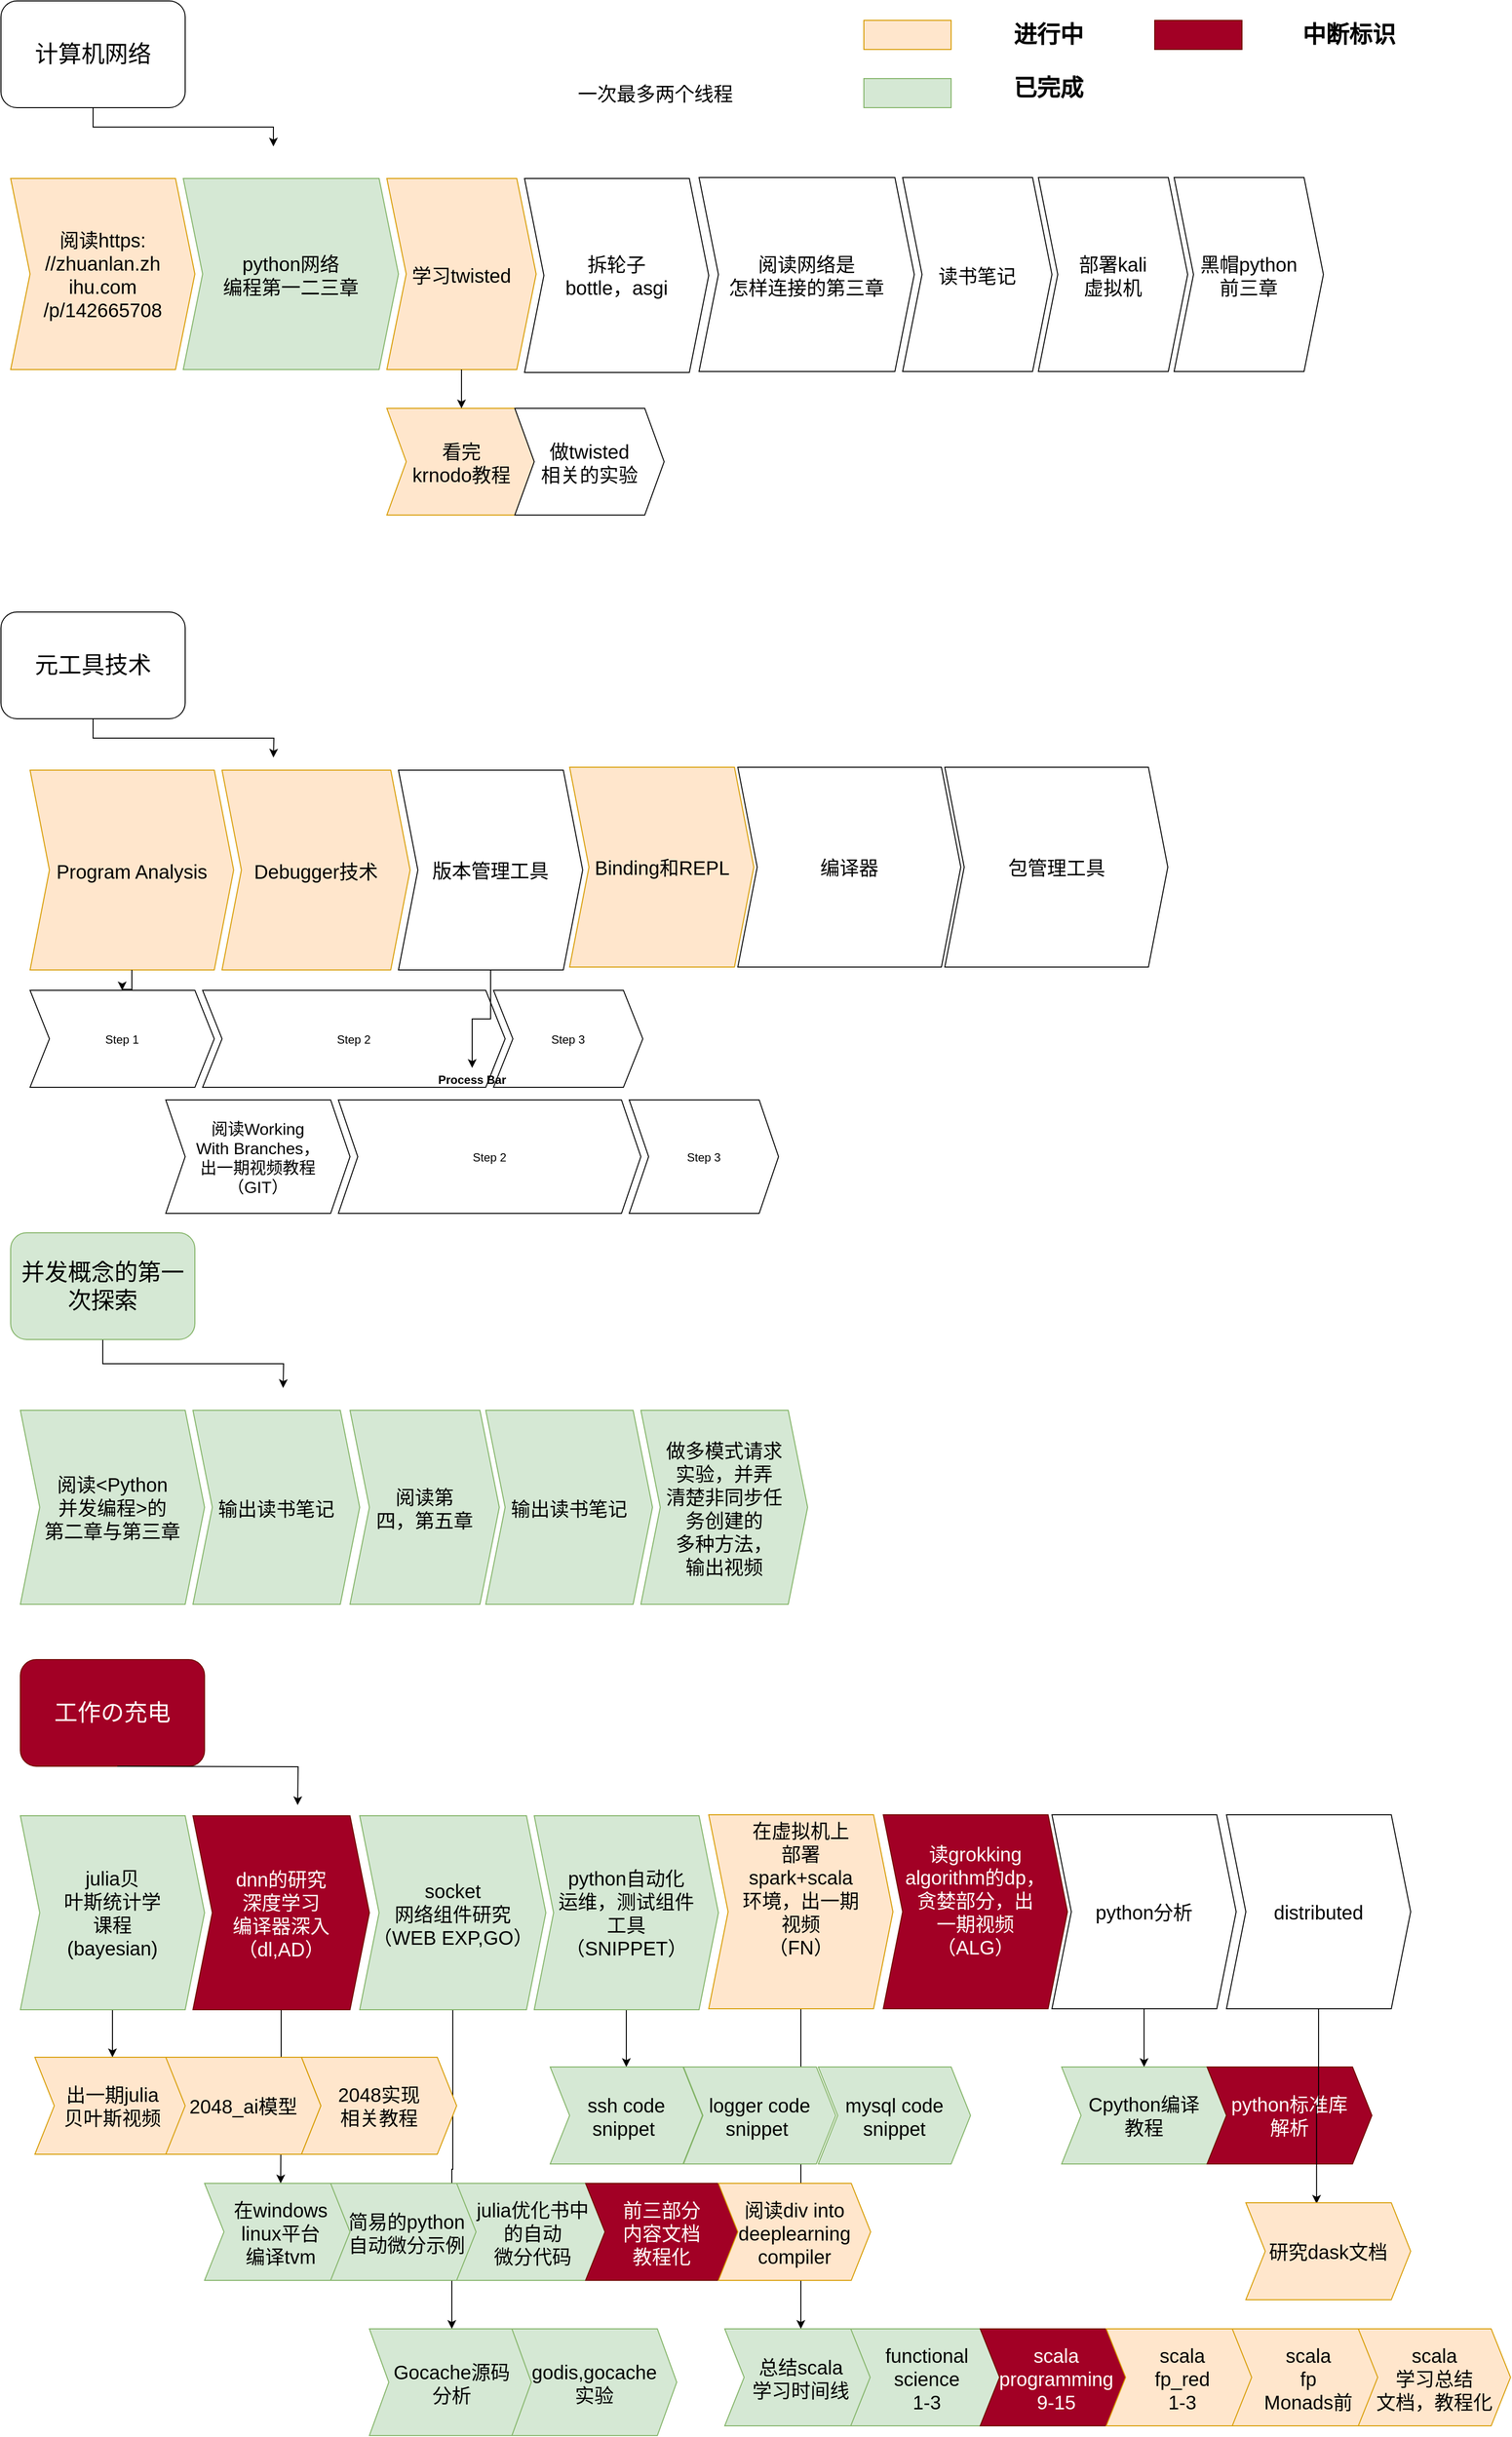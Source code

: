 <mxfile version="21.2.1" type="github" pages="2">
  <diagram id="gqrAPQSGs6m91VuGfRIM" name="零散任务">
    <mxGraphModel dx="2074" dy="1068" grid="1" gridSize="10" guides="1" tooltips="1" connect="1" arrows="1" fold="1" page="1" pageScale="1" pageWidth="2339" pageHeight="3300" math="0" shadow="0">
      <root>
        <mxCell id="0" />
        <mxCell id="1" parent="0" />
        <mxCell id="Wlz0abQoxIl_LB6TaBgo-8" style="edgeStyle=orthogonalEdgeStyle;rounded=0;orthogonalLoop=1;jettySize=auto;html=1;exitX=0.5;exitY=1;exitDx=0;exitDy=0;" parent="1" source="Wlz0abQoxIl_LB6TaBgo-2" target="Wlz0abQoxIl_LB6TaBgo-3" edge="1">
          <mxGeometry relative="1" as="geometry" />
        </mxCell>
        <mxCell id="Wlz0abQoxIl_LB6TaBgo-2" value="&lt;span style=&quot;font-size: 24px&quot;&gt;计算机网络&lt;/span&gt;" style="rounded=1;whiteSpace=wrap;html=1;" parent="1" vertex="1">
          <mxGeometry x="10" y="10" width="190" height="110" as="geometry" />
        </mxCell>
        <mxCell id="Wlz0abQoxIl_LB6TaBgo-3" value="" style="swimlane;childLayout=stackLayout;horizontal=1;fillColor=none;horizontalStack=1;resizeParent=1;resizeParentMax=0;resizeLast=0;collapsible=0;strokeColor=none;stackBorder=10;stackSpacing=-12;resizable=1;align=center;points=[];fontColor=#000000;" parent="1" vertex="1">
          <mxGeometry x="10" y="160" width="562" height="240" as="geometry" />
        </mxCell>
        <mxCell id="Wlz0abQoxIl_LB6TaBgo-4" value="阅读https:&#xa;//zhuanlan.zh&#xa;ihu.com&#xa;/p/142665708" style="shape=step;perimeter=stepPerimeter;fixedSize=1;points=[];whiteSpace=wrap;fontSize=20;fillColor=#ffe6cc;strokeColor=#d79b00;" parent="Wlz0abQoxIl_LB6TaBgo-3" vertex="1">
          <mxGeometry x="10" y="33" width="190" height="197" as="geometry" />
        </mxCell>
        <mxCell id="Wlz0abQoxIl_LB6TaBgo-5" value="python网络&#xa;编程第一二三章" style="shape=step;perimeter=stepPerimeter;fixedSize=1;points=[];fontSize=20;fillColor=#d5e8d4;strokeColor=#82b366;" parent="Wlz0abQoxIl_LB6TaBgo-3" vertex="1">
          <mxGeometry x="188" y="33" width="222" height="197" as="geometry" />
        </mxCell>
        <mxCell id="Wlz0abQoxIl_LB6TaBgo-6" value="学习twisted" style="shape=step;perimeter=stepPerimeter;fixedSize=1;points=[];fontSize=20;fillColor=#ffe6cc;strokeColor=#d79b00;" parent="Wlz0abQoxIl_LB6TaBgo-3" vertex="1">
          <mxGeometry x="398" y="33" width="154" height="197" as="geometry" />
        </mxCell>
        <mxCell id="Wlz0abQoxIl_LB6TaBgo-9" value="" style="swimlane;childLayout=stackLayout;horizontal=1;fillColor=none;horizontalStack=1;resizeParent=1;resizeParentMax=0;resizeLast=0;collapsible=0;strokeColor=none;stackBorder=10;stackSpacing=-12;resizable=1;align=center;points=[];fontColor=#000000;" parent="1" vertex="1">
          <mxGeometry x="540" y="160" width="210" height="243" as="geometry" />
        </mxCell>
        <mxCell id="Wlz0abQoxIl_LB6TaBgo-10" value="拆轮子&#xa;bottle，asgi" style="shape=step;perimeter=stepPerimeter;fixedSize=1;points=[];whiteSpace=wrap;fontSize=20;" parent="Wlz0abQoxIl_LB6TaBgo-9" vertex="1">
          <mxGeometry x="10" y="33" width="190" height="200" as="geometry" />
        </mxCell>
        <mxCell id="Wlz0abQoxIl_LB6TaBgo-14" value="" style="verticalLabelPosition=bottom;verticalAlign=top;html=1;shape=mxgraph.basic.rect;fillColor2=none;strokeWidth=1;size=20;indent=5;fontSize=20;fillColor=#ffe6cc;strokeColor=#d79b00;" parent="1" vertex="1">
          <mxGeometry x="900" y="30" width="90" height="30" as="geometry" />
        </mxCell>
        <mxCell id="Wlz0abQoxIl_LB6TaBgo-15" value="" style="verticalLabelPosition=bottom;verticalAlign=top;html=1;shape=mxgraph.basic.rect;fillColor2=none;strokeWidth=1;size=20;indent=5;fontSize=20;fillColor=#d5e8d4;strokeColor=#82b366;" parent="1" vertex="1">
          <mxGeometry x="900" y="90" width="90" height="30" as="geometry" />
        </mxCell>
        <mxCell id="Wlz0abQoxIl_LB6TaBgo-16" value="进行中" style="text;strokeColor=none;fillColor=none;html=1;fontSize=24;fontStyle=1;verticalAlign=middle;align=center;" parent="1" vertex="1">
          <mxGeometry x="1040" y="25" width="100" height="40" as="geometry" />
        </mxCell>
        <mxCell id="Wlz0abQoxIl_LB6TaBgo-17" value="已完成" style="text;strokeColor=none;fillColor=none;html=1;fontSize=24;fontStyle=1;verticalAlign=middle;align=center;" parent="1" vertex="1">
          <mxGeometry x="1040" y="80" width="100" height="40" as="geometry" />
        </mxCell>
        <mxCell id="Wlz0abQoxIl_LB6TaBgo-18" style="edgeStyle=orthogonalEdgeStyle;rounded=0;orthogonalLoop=1;jettySize=auto;html=1;exitX=0.5;exitY=1;exitDx=0;exitDy=0;" parent="1" source="Wlz0abQoxIl_LB6TaBgo-19" edge="1">
          <mxGeometry relative="1" as="geometry">
            <mxPoint x="301" y="1440" as="targetPoint" />
          </mxGeometry>
        </mxCell>
        <mxCell id="Wlz0abQoxIl_LB6TaBgo-19" value="&lt;font style=&quot;font-size: 24px&quot;&gt;并发概念的第一次探索&lt;/font&gt;" style="rounded=1;whiteSpace=wrap;html=1;fillColor=#d5e8d4;strokeColor=#82b366;" parent="1" vertex="1">
          <mxGeometry x="20" y="1280" width="190" height="110" as="geometry" />
        </mxCell>
        <mxCell id="Wlz0abQoxIl_LB6TaBgo-20" value="阅读&lt;Python&#xa;并发编程&gt;的&#xa;第二章与第三章" style="shape=step;perimeter=stepPerimeter;fixedSize=1;points=[];whiteSpace=wrap;fontSize=20;fillColor=#d5e8d4;strokeColor=#82b366;" parent="1" vertex="1">
          <mxGeometry x="30" y="1463" width="190" height="200" as="geometry" />
        </mxCell>
        <mxCell id="Wlz0abQoxIl_LB6TaBgo-21" value="输出读书笔记" style="shape=step;perimeter=stepPerimeter;fixedSize=1;points=[];fontSize=20;fillColor=#d5e8d4;strokeColor=#82b366;" parent="1" vertex="1">
          <mxGeometry x="208" y="1463" width="172" height="200" as="geometry" />
        </mxCell>
        <mxCell id="Wlz0abQoxIl_LB6TaBgo-22" value="阅读第&#xa;四，第五章" style="shape=step;perimeter=stepPerimeter;fixedSize=1;points=[];fontSize=20;fillColor=#d5e8d4;strokeColor=#82b366;" parent="1" vertex="1">
          <mxGeometry x="370" y="1463" width="154" height="200" as="geometry" />
        </mxCell>
        <mxCell id="Wlz0abQoxIl_LB6TaBgo-23" value="一次最多两个线程" style="text;html=1;strokeColor=none;fillColor=none;align=center;verticalAlign=middle;whiteSpace=wrap;rounded=0;fontSize=20;" parent="1" vertex="1">
          <mxGeometry x="600" y="85" width="170" height="40" as="geometry" />
        </mxCell>
        <mxCell id="Wlz0abQoxIl_LB6TaBgo-24" value="输出读书笔记" style="shape=step;perimeter=stepPerimeter;fixedSize=1;points=[];fontSize=20;fillColor=#d5e8d4;strokeColor=#82b366;" parent="1" vertex="1">
          <mxGeometry x="510" y="1463" width="172" height="200" as="geometry" />
        </mxCell>
        <mxCell id="Wlz0abQoxIl_LB6TaBgo-12" value="读书笔记" style="shape=step;perimeter=stepPerimeter;fixedSize=1;points=[];fontSize=20;" parent="1" vertex="1">
          <mxGeometry x="940" y="192" width="154" height="200" as="geometry" />
        </mxCell>
        <mxCell id="Wlz0abQoxIl_LB6TaBgo-11" value="阅读网络是&#xa;怎样连接的第三章" style="shape=step;perimeter=stepPerimeter;fixedSize=1;points=[];fontSize=20;" parent="1" vertex="1">
          <mxGeometry x="730" y="192" width="222" height="200" as="geometry" />
        </mxCell>
        <mxCell id="DJbt_IODPc80AAWURKYm-1" value="做多模式请求&#xa;实验，并弄&#xa;清楚非同步任&#xa;务创建的&#xa;多种方法，&#xa;输出视频" style="shape=step;perimeter=stepPerimeter;fixedSize=1;points=[];fontSize=20;fillColor=#d5e8d4;strokeColor=#82b366;" parent="1" vertex="1">
          <mxGeometry x="670" y="1463" width="172" height="200" as="geometry" />
        </mxCell>
        <mxCell id="9cEjYyYUEtD3APHigzfH-8" style="edgeStyle=orthogonalEdgeStyle;rounded=0;orthogonalLoop=1;jettySize=auto;html=1;" parent="1" source="sbeo2GzU9574gHaIeoFa-66" target="9cEjYyYUEtD3APHigzfH-5" edge="1">
          <mxGeometry relative="1" as="geometry" />
        </mxCell>
        <mxCell id="sbeo2GzU9574gHaIeoFa-66" value="julia贝&#xa;叶斯统计学&#xa;课程&#xa;(bayesian)" style="shape=step;perimeter=stepPerimeter;fixedSize=1;points=[];whiteSpace=wrap;fontSize=20;fillColor=#d5e8d4;strokeColor=#82b366;" parent="1" vertex="1">
          <mxGeometry x="30" y="1881" width="190" height="200" as="geometry" />
        </mxCell>
        <mxCell id="9cEjYyYUEtD3APHigzfH-13" style="edgeStyle=orthogonalEdgeStyle;rounded=0;orthogonalLoop=1;jettySize=auto;html=1;" parent="1" source="sbeo2GzU9574gHaIeoFa-67" target="9cEjYyYUEtD3APHigzfH-9" edge="1">
          <mxGeometry relative="1" as="geometry" />
        </mxCell>
        <mxCell id="sbeo2GzU9574gHaIeoFa-67" value="dnn的研究&#xa;深度学习&#xa;编译器深入&#xa;（dl,AD）" style="shape=step;perimeter=stepPerimeter;fixedSize=1;points=[];fontSize=20;fillColor=#a20025;strokeColor=#6F0000;fontColor=#ffffff;" parent="1" vertex="1">
          <mxGeometry x="208" y="1881" width="182" height="200" as="geometry" />
        </mxCell>
        <mxCell id="9cEjYyYUEtD3APHigzfH-36" style="edgeStyle=orthogonalEdgeStyle;rounded=0;orthogonalLoop=1;jettySize=auto;html=1;" parent="1" source="sbeo2GzU9574gHaIeoFa-68" target="9cEjYyYUEtD3APHigzfH-35" edge="1">
          <mxGeometry relative="1" as="geometry" />
        </mxCell>
        <mxCell id="sbeo2GzU9574gHaIeoFa-68" value="socket&#xa;网络组件研究&#xa;（WEB EXP,GO）" style="shape=step;perimeter=stepPerimeter;fixedSize=1;points=[];fontSize=20;fillColor=#d5e8d4;strokeColor=#82b366;" parent="1" vertex="1">
          <mxGeometry x="380" y="1881" width="192" height="200" as="geometry" />
        </mxCell>
        <mxCell id="9cEjYyYUEtD3APHigzfH-18" style="edgeStyle=orthogonalEdgeStyle;rounded=0;orthogonalLoop=1;jettySize=auto;html=1;" parent="1" source="sbeo2GzU9574gHaIeoFa-69" target="9cEjYyYUEtD3APHigzfH-17" edge="1">
          <mxGeometry relative="1" as="geometry" />
        </mxCell>
        <mxCell id="sbeo2GzU9574gHaIeoFa-69" value="python自动化&#xa;运维，测试组件&#xa;工具&#xa;（SNIPPET）" style="shape=step;perimeter=stepPerimeter;fixedSize=1;points=[];whiteSpace=wrap;fontSize=20;fillColor=#d5e8d4;strokeColor=#82b366;" parent="1" vertex="1">
          <mxGeometry x="560" y="1881" width="190" height="200" as="geometry" />
        </mxCell>
        <mxCell id="9cEjYyYUEtD3APHigzfH-24" style="edgeStyle=orthogonalEdgeStyle;rounded=0;orthogonalLoop=1;jettySize=auto;html=1;" parent="1" source="sbeo2GzU9574gHaIeoFa-73" target="9cEjYyYUEtD3APHigzfH-23" edge="1">
          <mxGeometry relative="1" as="geometry" />
        </mxCell>
        <mxCell id="sbeo2GzU9574gHaIeoFa-73" value="在虚拟机上&#xa;部署&#xa;spark+scala&#xa;环境，出一期&#xa;视频&#xa;（FN）&#xa;&#xa;" style="shape=step;perimeter=stepPerimeter;fixedSize=1;points=[];whiteSpace=wrap;fontSize=20;fillColor=#ffe6cc;strokeColor=#d79b00;" parent="1" vertex="1">
          <mxGeometry x="740" y="1880" width="190" height="200" as="geometry" />
        </mxCell>
        <mxCell id="sbeo2GzU9574gHaIeoFa-74" value="&lt;span style=&quot;font-size: 24px&quot;&gt;工作の充电&lt;/span&gt;" style="rounded=1;whiteSpace=wrap;html=1;fillColor=#a20025;fontColor=#ffffff;strokeColor=#6F0000;" parent="1" vertex="1">
          <mxGeometry x="30" y="1720" width="190" height="110" as="geometry" />
        </mxCell>
        <mxCell id="sbeo2GzU9574gHaIeoFa-77" style="edgeStyle=orthogonalEdgeStyle;rounded=0;orthogonalLoop=1;jettySize=auto;html=1;exitX=0.5;exitY=1;exitDx=0;exitDy=0;" parent="1" edge="1">
          <mxGeometry relative="1" as="geometry">
            <mxPoint x="130" y="1830" as="sourcePoint" />
            <mxPoint x="316.0" y="1870" as="targetPoint" />
          </mxGeometry>
        </mxCell>
        <mxCell id="sbeo2GzU9574gHaIeoFa-78" value="部署kali&#xa;虚拟机" style="shape=step;perimeter=stepPerimeter;fixedSize=1;points=[];fontSize=20;" parent="1" vertex="1">
          <mxGeometry x="1080" y="192" width="154" height="200" as="geometry" />
        </mxCell>
        <mxCell id="sbeo2GzU9574gHaIeoFa-79" value="黑帽python&#xa;前三章" style="shape=step;perimeter=stepPerimeter;fixedSize=1;points=[];fontSize=20;" parent="1" vertex="1">
          <mxGeometry x="1220" y="192" width="154" height="200" as="geometry" />
        </mxCell>
        <mxCell id="sbeo2GzU9574gHaIeoFa-80" value="读grokking &#xa;algorithm的dp，&#xa;贪婪部分，出&#xa;一期视频&#xa;（ALG）&#xa;" style="shape=step;perimeter=stepPerimeter;fixedSize=1;points=[];whiteSpace=wrap;fontSize=20;fillColor=#a20025;fontColor=#ffffff;strokeColor=#6F0000;" parent="1" vertex="1">
          <mxGeometry x="920" y="1880" width="190" height="200" as="geometry" />
        </mxCell>
        <mxCell id="9cEjYyYUEtD3APHigzfH-34" style="edgeStyle=orthogonalEdgeStyle;rounded=0;orthogonalLoop=1;jettySize=auto;html=1;" parent="1" source="sbeo2GzU9574gHaIeoFa-82" target="9cEjYyYUEtD3APHigzfH-32" edge="1">
          <mxGeometry relative="1" as="geometry" />
        </mxCell>
        <mxCell id="sbeo2GzU9574gHaIeoFa-82" value="python分析" style="shape=step;perimeter=stepPerimeter;fixedSize=1;points=[];whiteSpace=wrap;fontSize=20;" parent="1" vertex="1">
          <mxGeometry x="1094" y="1880" width="190" height="200" as="geometry" />
        </mxCell>
        <UserObject label="看完&#xa;krnodo教程" link="https://krondo.com/an-introduction-to-asynchronous-programming-and-twisted/" id="9cEjYyYUEtD3APHigzfH-1">
          <mxCell style="shape=step;perimeter=stepPerimeter;fixedSize=1;points=[];fontSize=20;fillColor=#ffe6cc;strokeColor=#d79b00;" parent="1" vertex="1">
            <mxGeometry x="408" y="430" width="154" height="110" as="geometry" />
          </mxCell>
        </UserObject>
        <mxCell id="9cEjYyYUEtD3APHigzfH-2" style="edgeStyle=orthogonalEdgeStyle;rounded=0;orthogonalLoop=1;jettySize=auto;html=1;" parent="1" source="Wlz0abQoxIl_LB6TaBgo-6" target="9cEjYyYUEtD3APHigzfH-1" edge="1">
          <mxGeometry relative="1" as="geometry" />
        </mxCell>
        <UserObject label="做twisted&#xa;相关的实验" link="https://krondo.com/an-introduction-to-asynchronous-programming-and-twisted/" id="9cEjYyYUEtD3APHigzfH-4">
          <mxCell style="shape=step;perimeter=stepPerimeter;fixedSize=1;points=[];fontSize=20;" parent="1" vertex="1">
            <mxGeometry x="540" y="430" width="154" height="110" as="geometry" />
          </mxCell>
        </UserObject>
        <mxCell id="9cEjYyYUEtD3APHigzfH-5" value="出一期julia&#xa;贝叶斯视频" style="shape=step;perimeter=stepPerimeter;fixedSize=1;points=[];whiteSpace=wrap;fontSize=20;fillColor=#ffe6cc;strokeColor=#d79b00;" parent="1" vertex="1">
          <mxGeometry x="45" y="2130" width="160" height="100" as="geometry" />
        </mxCell>
        <mxCell id="9cEjYyYUEtD3APHigzfH-9" value="在windows&#xa;linux平台&#xa;编译tvm" style="shape=step;perimeter=stepPerimeter;fixedSize=1;points=[];fontSize=20;fillColor=#d5e8d4;strokeColor=#82b366;" parent="1" vertex="1">
          <mxGeometry x="220" y="2260" width="157" height="100" as="geometry" />
        </mxCell>
        <mxCell id="9cEjYyYUEtD3APHigzfH-11" value="简易的python&#xa;自动微分示例" style="shape=step;perimeter=stepPerimeter;fixedSize=1;points=[];fontSize=20;fillColor=#d5e8d4;strokeColor=#82b366;" parent="1" vertex="1">
          <mxGeometry x="350" y="2260" width="157" height="100" as="geometry" />
        </mxCell>
        <mxCell id="9cEjYyYUEtD3APHigzfH-14" value="julia优化书中&#xa;的自动&#xa;微分代码" style="shape=step;perimeter=stepPerimeter;fixedSize=1;points=[];fontSize=20;fillColor=#d5e8d4;strokeColor=#82b366;" parent="1" vertex="1">
          <mxGeometry x="480" y="2260" width="157" height="100" as="geometry" />
        </mxCell>
        <mxCell id="9cEjYyYUEtD3APHigzfH-15" value="前三部分&#xa;内容文档&#xa;教程化" style="shape=step;perimeter=stepPerimeter;fixedSize=1;points=[];fontSize=20;fillColor=#a20025;strokeColor=#6F0000;fontColor=#ffffff;" parent="1" vertex="1">
          <mxGeometry x="613" y="2260" width="157" height="100" as="geometry" />
        </mxCell>
        <mxCell id="9cEjYyYUEtD3APHigzfH-16" value="阅读div into&#xa;deeplearning&#xa;compiler" style="shape=step;perimeter=stepPerimeter;fixedSize=1;points=[];fontSize=20;fillColor=#ffe6cc;strokeColor=#d79b00;" parent="1" vertex="1">
          <mxGeometry x="750" y="2260" width="157" height="100" as="geometry" />
        </mxCell>
        <mxCell id="9cEjYyYUEtD3APHigzfH-17" value="ssh code&#xa;snippet " style="shape=step;perimeter=stepPerimeter;fixedSize=1;points=[];fontSize=20;fillColor=#d5e8d4;strokeColor=#82b366;" parent="1" vertex="1">
          <mxGeometry x="576.5" y="2140" width="157" height="100" as="geometry" />
        </mxCell>
        <mxCell id="9cEjYyYUEtD3APHigzfH-19" value="logger code&#xa;snippet " style="shape=step;perimeter=stepPerimeter;fixedSize=1;points=[];fontSize=20;fillColor=#d5e8d4;strokeColor=#82b366;" parent="1" vertex="1">
          <mxGeometry x="714" y="2140" width="157" height="100" as="geometry" />
        </mxCell>
        <mxCell id="9cEjYyYUEtD3APHigzfH-20" value="mysql code&#xa;snippet" style="shape=step;perimeter=stepPerimeter;fixedSize=1;points=[];fontSize=20;fillColor=#d5e8d4;strokeColor=#82b366;" parent="1" vertex="1">
          <mxGeometry x="853" y="2140" width="157" height="100" as="geometry" />
        </mxCell>
        <mxCell id="9cEjYyYUEtD3APHigzfH-23" value="总结scala&#xa;学习时间线" style="shape=step;perimeter=stepPerimeter;fixedSize=1;points=[];fontSize=20;fillColor=#d5e8d4;strokeColor=#82b366;" parent="1" vertex="1">
          <mxGeometry x="756.5" y="2410" width="157" height="100" as="geometry" />
        </mxCell>
        <mxCell id="9cEjYyYUEtD3APHigzfH-25" value="functional&#xa;science&#xa;1-3" style="shape=step;perimeter=stepPerimeter;fixedSize=1;points=[];fontSize=20;fillColor=#d5e8d4;strokeColor=#82b366;" parent="1" vertex="1">
          <mxGeometry x="886.5" y="2410" width="157" height="100" as="geometry" />
        </mxCell>
        <mxCell id="9cEjYyYUEtD3APHigzfH-26" value="scala &#xa;programming&#xa;9-15" style="shape=step;perimeter=stepPerimeter;fixedSize=1;points=[];fontSize=20;fillColor=#a20025;strokeColor=#6F0000;fontColor=#ffffff;" parent="1" vertex="1">
          <mxGeometry x="1020" y="2410" width="157" height="100" as="geometry" />
        </mxCell>
        <mxCell id="9cEjYyYUEtD3APHigzfH-27" value="scala &#xa;fp_red&#xa;1-3" style="shape=step;perimeter=stepPerimeter;fixedSize=1;points=[];fontSize=20;fillColor=#ffe6cc;strokeColor=#d79b00;" parent="1" vertex="1">
          <mxGeometry x="1150" y="2410" width="157" height="100" as="geometry" />
        </mxCell>
        <mxCell id="9cEjYyYUEtD3APHigzfH-28" value="scala &#xa;fp&#xa;Monads前" style="shape=step;perimeter=stepPerimeter;fixedSize=1;points=[];fontSize=20;fillColor=#ffe6cc;strokeColor=#d79b00;" parent="1" vertex="1">
          <mxGeometry x="1280" y="2410" width="157" height="100" as="geometry" />
        </mxCell>
        <mxCell id="9cEjYyYUEtD3APHigzfH-29" value="scala &#xa;学习总结&#xa;文档，教程化" style="shape=step;perimeter=stepPerimeter;fixedSize=1;points=[];fontSize=20;fillColor=#ffe6cc;strokeColor=#d79b00;" parent="1" vertex="1">
          <mxGeometry x="1410" y="2410" width="157" height="100" as="geometry" />
        </mxCell>
        <mxCell id="9cEjYyYUEtD3APHigzfH-30" value="2048_ai模型" style="shape=step;perimeter=stepPerimeter;fixedSize=1;points=[];whiteSpace=wrap;fontSize=20;fillColor=#ffe6cc;strokeColor=#d79b00;" parent="1" vertex="1">
          <mxGeometry x="180" y="2130" width="160" height="100" as="geometry" />
        </mxCell>
        <mxCell id="9cEjYyYUEtD3APHigzfH-31" value="2048实现&#xa;相关教程" style="shape=step;perimeter=stepPerimeter;fixedSize=1;points=[];whiteSpace=wrap;fontSize=20;fillColor=#ffe6cc;strokeColor=#d79b00;" parent="1" vertex="1">
          <mxGeometry x="320" y="2130" width="160" height="100" as="geometry" />
        </mxCell>
        <mxCell id="9cEjYyYUEtD3APHigzfH-32" value="Cpython编译&#xa;教程" style="shape=step;perimeter=stepPerimeter;fixedSize=1;points=[];whiteSpace=wrap;fontSize=20;fillColor=#d5e8d4;strokeColor=#82b366;" parent="1" vertex="1">
          <mxGeometry x="1104" y="2140" width="170" height="100" as="geometry" />
        </mxCell>
        <mxCell id="9cEjYyYUEtD3APHigzfH-35" value="Gocache源码&#xa;分析" style="shape=step;perimeter=stepPerimeter;fixedSize=1;points=[];fontSize=20;fillColor=#d5e8d4;strokeColor=#82b366;" parent="1" vertex="1">
          <mxGeometry x="390" y="2410" width="170" height="110" as="geometry" />
        </mxCell>
        <mxCell id="9cEjYyYUEtD3APHigzfH-37" value="python标准库&#xa;解析" style="shape=step;perimeter=stepPerimeter;fixedSize=1;points=[];whiteSpace=wrap;fontSize=20;fillColor=#a20025;fontColor=#ffffff;strokeColor=#6F0000;" parent="1" vertex="1">
          <mxGeometry x="1254" y="2140" width="170" height="100" as="geometry" />
        </mxCell>
        <mxCell id="9cEjYyYUEtD3APHigzfH-38" value="godis,gocache&#xa;实验" style="shape=step;perimeter=stepPerimeter;fixedSize=1;points=[];fontSize=20;fillColor=#d5e8d4;strokeColor=#82b366;" parent="1" vertex="1">
          <mxGeometry x="537" y="2410" width="170" height="110" as="geometry" />
        </mxCell>
        <mxCell id="o7WDqtN_BN_W0Uv2VoTu-2" style="edgeStyle=orthogonalEdgeStyle;rounded=0;orthogonalLoop=1;jettySize=auto;html=1;entryX=0.429;entryY=0.01;entryDx=0;entryDy=0;entryPerimeter=0;" parent="1" source="o7WDqtN_BN_W0Uv2VoTu-1" target="o7WDqtN_BN_W0Uv2VoTu-3" edge="1">
          <mxGeometry relative="1" as="geometry">
            <mxPoint x="1369" y="2320" as="targetPoint" />
          </mxGeometry>
        </mxCell>
        <mxCell id="o7WDqtN_BN_W0Uv2VoTu-1" value="distributed" style="shape=step;perimeter=stepPerimeter;fixedSize=1;points=[];whiteSpace=wrap;fontSize=20;" parent="1" vertex="1">
          <mxGeometry x="1274" y="1880" width="190" height="200" as="geometry" />
        </mxCell>
        <mxCell id="o7WDqtN_BN_W0Uv2VoTu-3" value="研究dask文档" style="shape=step;perimeter=stepPerimeter;fixedSize=1;points=[];whiteSpace=wrap;fontSize=20;fillColor=#ffe6cc;strokeColor=#d79b00;" parent="1" vertex="1">
          <mxGeometry x="1294" y="2280" width="170" height="100" as="geometry" />
        </mxCell>
        <mxCell id="3Gv3u3O6Pqug7XY8LohI-1" style="edgeStyle=orthogonalEdgeStyle;rounded=0;orthogonalLoop=1;jettySize=auto;html=1;exitX=0.5;exitY=1;exitDx=0;exitDy=0;" edge="1" parent="1" source="3Gv3u3O6Pqug7XY8LohI-2">
          <mxGeometry relative="1" as="geometry">
            <mxPoint x="291" y="790" as="targetPoint" />
          </mxGeometry>
        </mxCell>
        <mxCell id="3Gv3u3O6Pqug7XY8LohI-2" value="&lt;span style=&quot;font-size: 24px&quot;&gt;元工具技术&lt;/span&gt;" style="rounded=1;whiteSpace=wrap;html=1;" vertex="1" parent="1">
          <mxGeometry x="10" y="640" width="190" height="110" as="geometry" />
        </mxCell>
        <mxCell id="3Gv3u3O6Pqug7XY8LohI-4" value="" style="swimlane;childLayout=stackLayout;horizontal=1;fillColor=none;horizontalStack=1;resizeParent=1;resizeParentMax=0;resizeLast=0;collapsible=0;strokeColor=none;stackBorder=10;stackSpacing=-12;resizable=1;align=center;points=[];fontColor=#000000;" vertex="1" parent="1">
          <mxGeometry x="30" y="770" width="590" height="249" as="geometry" />
        </mxCell>
        <mxCell id="3Gv3u3O6Pqug7XY8LohI-7" value="Program Analysis" style="shape=step;perimeter=stepPerimeter;fixedSize=1;points=[];fontSize=20;fillColor=#ffe6cc;strokeColor=#d79b00;" vertex="1" parent="3Gv3u3O6Pqug7XY8LohI-4">
          <mxGeometry x="10" y="33" width="210" height="206" as="geometry" />
        </mxCell>
        <mxCell id="3Gv3u3O6Pqug7XY8LohI-6" value="Debugger技术" style="shape=step;perimeter=stepPerimeter;fixedSize=1;points=[];fontSize=20;fillColor=#ffe6cc;strokeColor=#d79b00;" vertex="1" parent="3Gv3u3O6Pqug7XY8LohI-4">
          <mxGeometry x="208" y="33" width="194" height="206" as="geometry" />
        </mxCell>
        <mxCell id="3Gv3u3O6Pqug7XY8LohI-5" value="版本管理工具" style="shape=step;perimeter=stepPerimeter;fixedSize=1;points=[];whiteSpace=wrap;fontSize=20;" vertex="1" parent="3Gv3u3O6Pqug7XY8LohI-4">
          <mxGeometry x="390" y="33" width="190" height="206" as="geometry" />
        </mxCell>
        <mxCell id="3Gv3u3O6Pqug7XY8LohI-8" value="" style="verticalLabelPosition=bottom;verticalAlign=top;html=1;shape=mxgraph.basic.rect;fillColor2=none;strokeWidth=1;size=20;indent=5;fontSize=20;fillColor=#a20025;strokeColor=#6F0000;fontColor=#ffffff;" vertex="1" parent="1">
          <mxGeometry x="1200" y="30" width="90" height="30" as="geometry" />
        </mxCell>
        <mxCell id="3Gv3u3O6Pqug7XY8LohI-9" value="中断标识" style="text;strokeColor=none;fillColor=none;html=1;fontSize=24;fontStyle=1;verticalAlign=middle;align=center;" vertex="1" parent="1">
          <mxGeometry x="1350" y="25" width="100" height="40" as="geometry" />
        </mxCell>
        <mxCell id="3Gv3u3O6Pqug7XY8LohI-12" style="edgeStyle=orthogonalEdgeStyle;rounded=0;orthogonalLoop=1;jettySize=auto;html=1;" edge="1" parent="1" source="3Gv3u3O6Pqug7XY8LohI-7" target="3Gv3u3O6Pqug7XY8LohI-14">
          <mxGeometry relative="1" as="geometry">
            <mxPoint x="135" y="1070" as="targetPoint" />
          </mxGeometry>
        </mxCell>
        <mxCell id="3Gv3u3O6Pqug7XY8LohI-14" value="Step 1" style="shape=step;perimeter=stepPerimeter;fixedSize=1;points=[];" vertex="1" parent="1">
          <mxGeometry x="40" y="1030" width="190" height="100" as="geometry" />
        </mxCell>
        <mxCell id="3Gv3u3O6Pqug7XY8LohI-15" value="Step 2" style="shape=step;perimeter=stepPerimeter;fixedSize=1;points=[];" vertex="1" parent="1">
          <mxGeometry x="218" y="1030" width="312" height="100" as="geometry" />
        </mxCell>
        <mxCell id="3Gv3u3O6Pqug7XY8LohI-16" value="Step 3" style="shape=step;perimeter=stepPerimeter;fixedSize=1;points=[];" vertex="1" parent="1">
          <mxGeometry x="518" y="1030" width="154" height="100" as="geometry" />
        </mxCell>
        <mxCell id="3Gv3u3O6Pqug7XY8LohI-18" value="Process Bar" style="swimlane;childLayout=stackLayout;horizontal=1;fillColor=none;horizontalStack=1;resizeParent=1;resizeParentMax=0;resizeLast=0;collapsible=0;strokeColor=none;stackBorder=10;stackSpacing=-12;resizable=1;align=center;points=[];fontColor=#000000;" vertex="1" parent="1">
          <mxGeometry x="170" y="1110" width="652" height="160" as="geometry" />
        </mxCell>
        <mxCell id="3Gv3u3O6Pqug7XY8LohI-19" value="阅读Working&#xa;With Branches，&#xa;出一期视频教程&#xa;（GIT）" style="shape=step;perimeter=stepPerimeter;fixedSize=1;points=[];fontSize=17;" vertex="1" parent="3Gv3u3O6Pqug7XY8LohI-18">
          <mxGeometry x="10" y="33" width="190" height="117" as="geometry" />
        </mxCell>
        <mxCell id="3Gv3u3O6Pqug7XY8LohI-20" value="Step 2" style="shape=step;perimeter=stepPerimeter;fixedSize=1;points=[];" vertex="1" parent="3Gv3u3O6Pqug7XY8LohI-18">
          <mxGeometry x="188" y="33" width="312" height="117" as="geometry" />
        </mxCell>
        <mxCell id="3Gv3u3O6Pqug7XY8LohI-21" value="Step 3" style="shape=step;perimeter=stepPerimeter;fixedSize=1;points=[];" vertex="1" parent="3Gv3u3O6Pqug7XY8LohI-18">
          <mxGeometry x="488" y="33" width="154" height="117" as="geometry" />
        </mxCell>
        <mxCell id="3Gv3u3O6Pqug7XY8LohI-17" style="edgeStyle=orthogonalEdgeStyle;rounded=0;orthogonalLoop=1;jettySize=auto;html=1;" edge="1" parent="1" source="3Gv3u3O6Pqug7XY8LohI-5" target="3Gv3u3O6Pqug7XY8LohI-18">
          <mxGeometry relative="1" as="geometry">
            <mxPoint x="495" y="1180" as="targetPoint" />
          </mxGeometry>
        </mxCell>
        <mxCell id="3Gv3u3O6Pqug7XY8LohI-27" value="Binding和REPL" style="shape=step;perimeter=stepPerimeter;fixedSize=1;points=[];whiteSpace=wrap;fontSize=20;fillColor=#ffe6cc;strokeColor=#d79b00;" vertex="1" parent="1">
          <mxGeometry x="596.5" y="800" width="190" height="206" as="geometry" />
        </mxCell>
        <mxCell id="3Gv3u3O6Pqug7XY8LohI-28" value="编译器" style="shape=step;perimeter=stepPerimeter;fixedSize=1;points=[];whiteSpace=wrap;fontSize=20;" vertex="1" parent="1">
          <mxGeometry x="770" y="800" width="230" height="206" as="geometry" />
        </mxCell>
        <mxCell id="3Gv3u3O6Pqug7XY8LohI-29" value="包管理工具" style="shape=step;perimeter=stepPerimeter;fixedSize=1;points=[];whiteSpace=wrap;fontSize=20;" vertex="1" parent="1">
          <mxGeometry x="983.5" y="800" width="230" height="206" as="geometry" />
        </mxCell>
      </root>
    </mxGraphModel>
  </diagram>
  <diagram id="lw2WPv9BKW_zUKk5dRil" name="第 2 页">
    <mxGraphModel dx="2074" dy="1068" grid="1" gridSize="10" guides="1" tooltips="1" connect="1" arrows="1" fold="1" page="1" pageScale="1" pageWidth="2339" pageHeight="3300" math="0" shadow="0">
      <root>
        <mxCell id="0" />
        <mxCell id="1" parent="0" />
      </root>
    </mxGraphModel>
  </diagram>
</mxfile>
